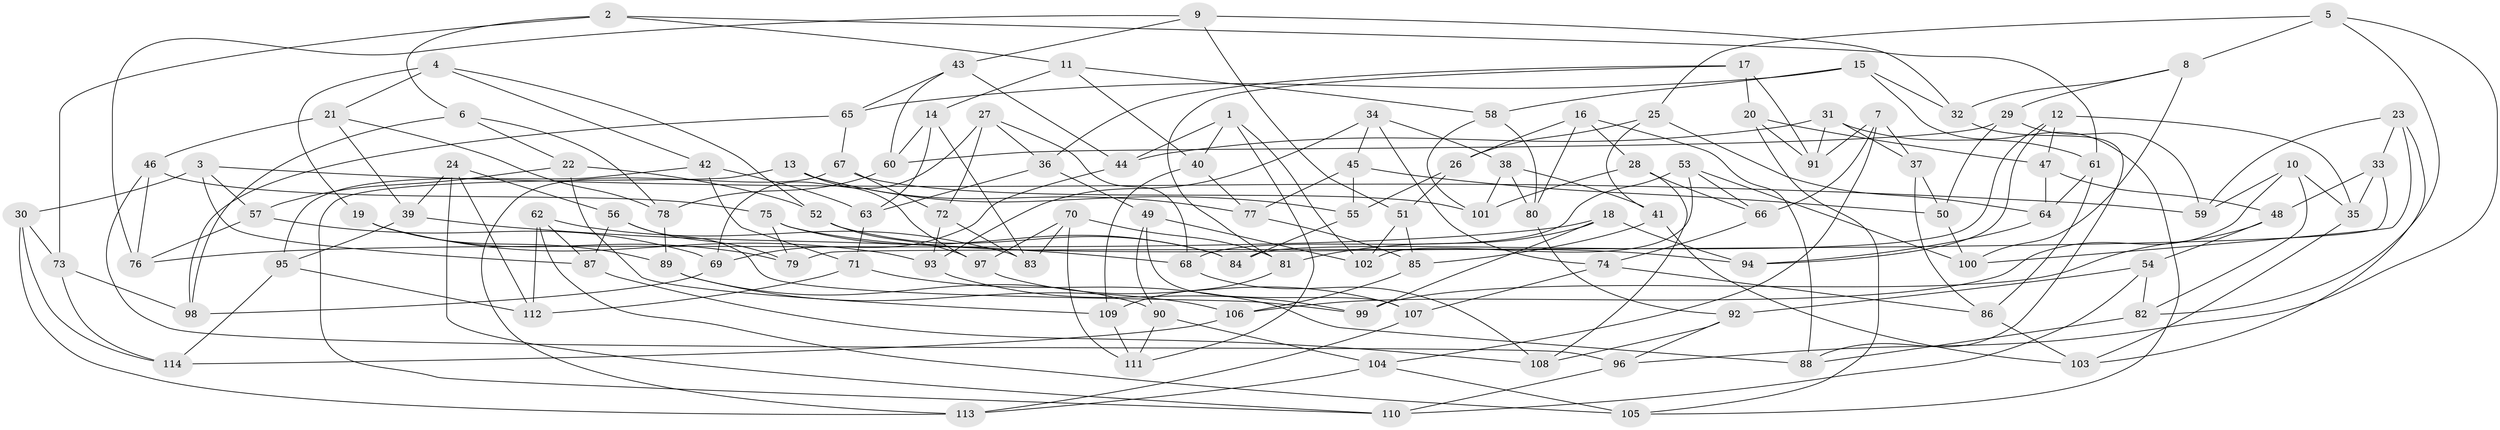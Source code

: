 // Generated by graph-tools (version 1.1) at 2025/11/02/27/25 16:11:49]
// undirected, 114 vertices, 228 edges
graph export_dot {
graph [start="1"]
  node [color=gray90,style=filled];
  1;
  2;
  3;
  4;
  5;
  6;
  7;
  8;
  9;
  10;
  11;
  12;
  13;
  14;
  15;
  16;
  17;
  18;
  19;
  20;
  21;
  22;
  23;
  24;
  25;
  26;
  27;
  28;
  29;
  30;
  31;
  32;
  33;
  34;
  35;
  36;
  37;
  38;
  39;
  40;
  41;
  42;
  43;
  44;
  45;
  46;
  47;
  48;
  49;
  50;
  51;
  52;
  53;
  54;
  55;
  56;
  57;
  58;
  59;
  60;
  61;
  62;
  63;
  64;
  65;
  66;
  67;
  68;
  69;
  70;
  71;
  72;
  73;
  74;
  75;
  76;
  77;
  78;
  79;
  80;
  81;
  82;
  83;
  84;
  85;
  86;
  87;
  88;
  89;
  90;
  91;
  92;
  93;
  94;
  95;
  96;
  97;
  98;
  99;
  100;
  101;
  102;
  103;
  104;
  105;
  106;
  107;
  108;
  109;
  110;
  111;
  112;
  113;
  114;
  1 -- 102;
  1 -- 111;
  1 -- 44;
  1 -- 40;
  2 -- 11;
  2 -- 73;
  2 -- 6;
  2 -- 61;
  3 -- 87;
  3 -- 59;
  3 -- 57;
  3 -- 30;
  4 -- 52;
  4 -- 21;
  4 -- 19;
  4 -- 42;
  5 -- 96;
  5 -- 82;
  5 -- 25;
  5 -- 8;
  6 -- 98;
  6 -- 78;
  6 -- 22;
  7 -- 91;
  7 -- 104;
  7 -- 37;
  7 -- 66;
  8 -- 100;
  8 -- 32;
  8 -- 29;
  9 -- 76;
  9 -- 43;
  9 -- 32;
  9 -- 51;
  10 -- 35;
  10 -- 59;
  10 -- 82;
  10 -- 106;
  11 -- 40;
  11 -- 14;
  11 -- 58;
  12 -- 35;
  12 -- 94;
  12 -- 47;
  12 -- 84;
  13 -- 97;
  13 -- 55;
  13 -- 110;
  13 -- 77;
  14 -- 63;
  14 -- 60;
  14 -- 83;
  15 -- 32;
  15 -- 105;
  15 -- 58;
  15 -- 65;
  16 -- 28;
  16 -- 26;
  16 -- 80;
  16 -- 88;
  17 -- 91;
  17 -- 20;
  17 -- 36;
  17 -- 81;
  18 -- 94;
  18 -- 99;
  18 -- 81;
  18 -- 76;
  19 -- 79;
  19 -- 93;
  19 -- 89;
  20 -- 47;
  20 -- 91;
  20 -- 105;
  21 -- 39;
  21 -- 46;
  21 -- 78;
  22 -- 52;
  22 -- 57;
  22 -- 109;
  23 -- 103;
  23 -- 100;
  23 -- 59;
  23 -- 33;
  24 -- 112;
  24 -- 110;
  24 -- 39;
  24 -- 56;
  25 -- 26;
  25 -- 41;
  25 -- 64;
  26 -- 55;
  26 -- 51;
  27 -- 36;
  27 -- 68;
  27 -- 72;
  27 -- 69;
  28 -- 108;
  28 -- 66;
  28 -- 101;
  29 -- 50;
  29 -- 60;
  29 -- 59;
  30 -- 114;
  30 -- 73;
  30 -- 113;
  31 -- 37;
  31 -- 91;
  31 -- 61;
  31 -- 44;
  32 -- 88;
  33 -- 79;
  33 -- 35;
  33 -- 48;
  34 -- 74;
  34 -- 45;
  34 -- 38;
  34 -- 93;
  35 -- 103;
  36 -- 49;
  36 -- 63;
  37 -- 50;
  37 -- 86;
  38 -- 101;
  38 -- 80;
  38 -- 41;
  39 -- 95;
  39 -- 68;
  40 -- 77;
  40 -- 109;
  41 -- 103;
  41 -- 85;
  42 -- 63;
  42 -- 71;
  42 -- 95;
  43 -- 44;
  43 -- 60;
  43 -- 65;
  44 -- 69;
  45 -- 77;
  45 -- 55;
  45 -- 50;
  46 -- 75;
  46 -- 76;
  46 -- 96;
  47 -- 64;
  47 -- 48;
  48 -- 54;
  48 -- 99;
  49 -- 102;
  49 -- 90;
  49 -- 107;
  50 -- 100;
  51 -- 102;
  51 -- 85;
  52 -- 97;
  52 -- 84;
  53 -- 66;
  53 -- 100;
  53 -- 102;
  53 -- 68;
  54 -- 92;
  54 -- 82;
  54 -- 110;
  55 -- 84;
  56 -- 87;
  56 -- 79;
  56 -- 99;
  57 -- 69;
  57 -- 76;
  58 -- 80;
  58 -- 101;
  60 -- 78;
  61 -- 86;
  61 -- 64;
  62 -- 112;
  62 -- 87;
  62 -- 83;
  62 -- 105;
  63 -- 71;
  64 -- 94;
  65 -- 98;
  65 -- 67;
  66 -- 74;
  67 -- 101;
  67 -- 113;
  67 -- 72;
  68 -- 108;
  69 -- 98;
  70 -- 97;
  70 -- 83;
  70 -- 81;
  70 -- 111;
  71 -- 112;
  71 -- 88;
  72 -- 83;
  72 -- 93;
  73 -- 98;
  73 -- 114;
  74 -- 86;
  74 -- 107;
  75 -- 84;
  75 -- 79;
  75 -- 94;
  77 -- 85;
  78 -- 89;
  80 -- 92;
  81 -- 109;
  82 -- 88;
  85 -- 106;
  86 -- 103;
  87 -- 108;
  89 -- 106;
  89 -- 90;
  90 -- 111;
  90 -- 104;
  92 -- 96;
  92 -- 108;
  93 -- 99;
  95 -- 114;
  95 -- 112;
  96 -- 110;
  97 -- 107;
  104 -- 105;
  104 -- 113;
  106 -- 114;
  107 -- 113;
  109 -- 111;
}
